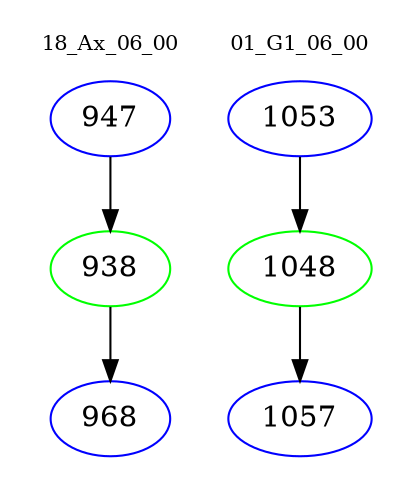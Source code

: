 digraph{
subgraph cluster_0 {
color = white
label = "18_Ax_06_00";
fontsize=10;
T0_947 [label="947", color="blue"]
T0_947 -> T0_938 [color="black"]
T0_938 [label="938", color="green"]
T0_938 -> T0_968 [color="black"]
T0_968 [label="968", color="blue"]
}
subgraph cluster_1 {
color = white
label = "01_G1_06_00";
fontsize=10;
T1_1053 [label="1053", color="blue"]
T1_1053 -> T1_1048 [color="black"]
T1_1048 [label="1048", color="green"]
T1_1048 -> T1_1057 [color="black"]
T1_1057 [label="1057", color="blue"]
}
}
